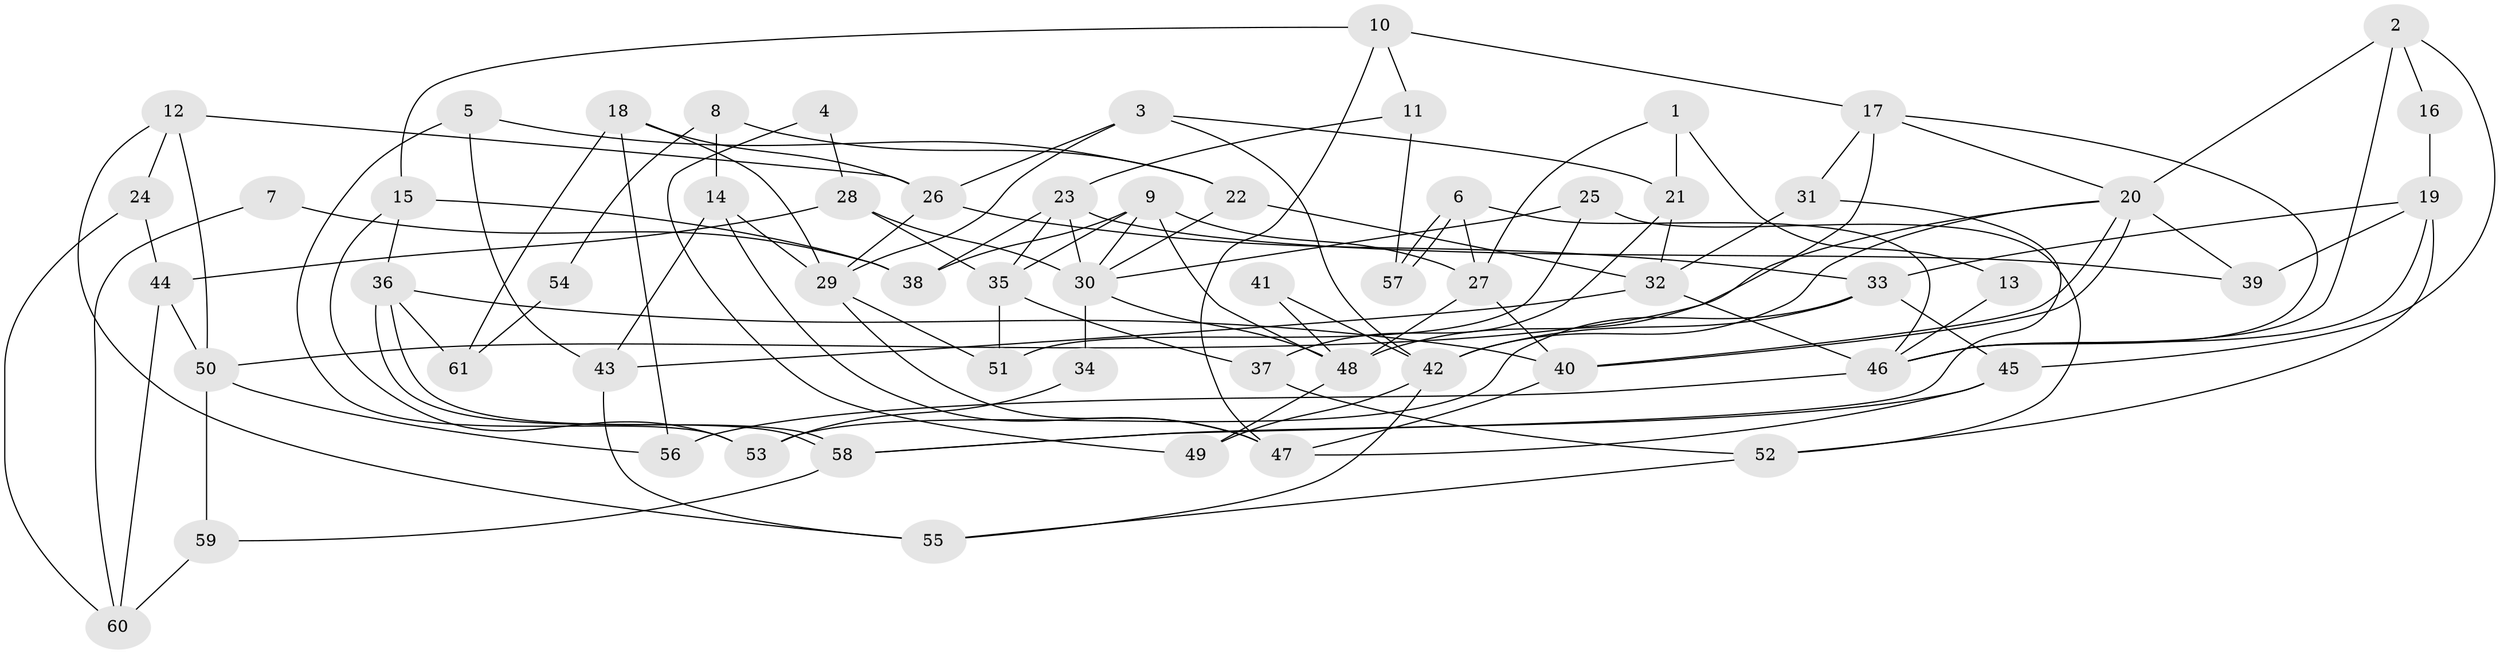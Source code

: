 // coarse degree distribution, {2: 0.030303030303030304, 8: 0.06060606060606061, 3: 0.18181818181818182, 5: 0.06060606060606061, 4: 0.2727272727272727, 7: 0.18181818181818182, 6: 0.21212121212121213}
// Generated by graph-tools (version 1.1) at 2025/36/03/04/25 23:36:59]
// undirected, 61 vertices, 122 edges
graph export_dot {
  node [color=gray90,style=filled];
  1;
  2;
  3;
  4;
  5;
  6;
  7;
  8;
  9;
  10;
  11;
  12;
  13;
  14;
  15;
  16;
  17;
  18;
  19;
  20;
  21;
  22;
  23;
  24;
  25;
  26;
  27;
  28;
  29;
  30;
  31;
  32;
  33;
  34;
  35;
  36;
  37;
  38;
  39;
  40;
  41;
  42;
  43;
  44;
  45;
  46;
  47;
  48;
  49;
  50;
  51;
  52;
  53;
  54;
  55;
  56;
  57;
  58;
  59;
  60;
  61;
  1 -- 21;
  1 -- 27;
  1 -- 13;
  2 -- 20;
  2 -- 45;
  2 -- 16;
  2 -- 46;
  3 -- 21;
  3 -- 42;
  3 -- 26;
  3 -- 29;
  4 -- 28;
  4 -- 49;
  5 -- 43;
  5 -- 53;
  5 -- 22;
  6 -- 57;
  6 -- 57;
  6 -- 46;
  6 -- 27;
  7 -- 38;
  7 -- 60;
  8 -- 14;
  8 -- 22;
  8 -- 54;
  9 -- 30;
  9 -- 48;
  9 -- 27;
  9 -- 35;
  9 -- 38;
  10 -- 17;
  10 -- 47;
  10 -- 11;
  10 -- 15;
  11 -- 23;
  11 -- 57;
  12 -- 55;
  12 -- 26;
  12 -- 24;
  12 -- 50;
  13 -- 46;
  14 -- 29;
  14 -- 47;
  14 -- 43;
  15 -- 36;
  15 -- 38;
  15 -- 53;
  16 -- 19;
  17 -- 20;
  17 -- 48;
  17 -- 31;
  17 -- 46;
  18 -- 56;
  18 -- 26;
  18 -- 29;
  18 -- 61;
  19 -- 39;
  19 -- 46;
  19 -- 33;
  19 -- 52;
  20 -- 40;
  20 -- 40;
  20 -- 50;
  20 -- 39;
  20 -- 42;
  21 -- 37;
  21 -- 32;
  22 -- 32;
  22 -- 30;
  23 -- 38;
  23 -- 30;
  23 -- 35;
  23 -- 39;
  24 -- 44;
  24 -- 60;
  25 -- 51;
  25 -- 52;
  25 -- 30;
  26 -- 29;
  26 -- 33;
  27 -- 40;
  27 -- 48;
  28 -- 30;
  28 -- 35;
  28 -- 44;
  29 -- 47;
  29 -- 51;
  30 -- 34;
  30 -- 48;
  31 -- 58;
  31 -- 32;
  32 -- 46;
  32 -- 43;
  33 -- 42;
  33 -- 45;
  33 -- 53;
  34 -- 53;
  35 -- 37;
  35 -- 51;
  36 -- 40;
  36 -- 58;
  36 -- 58;
  36 -- 61;
  37 -- 52;
  40 -- 47;
  41 -- 48;
  41 -- 42;
  42 -- 49;
  42 -- 55;
  43 -- 55;
  44 -- 60;
  44 -- 50;
  45 -- 47;
  45 -- 58;
  46 -- 56;
  48 -- 49;
  50 -- 56;
  50 -- 59;
  52 -- 55;
  54 -- 61;
  58 -- 59;
  59 -- 60;
}
